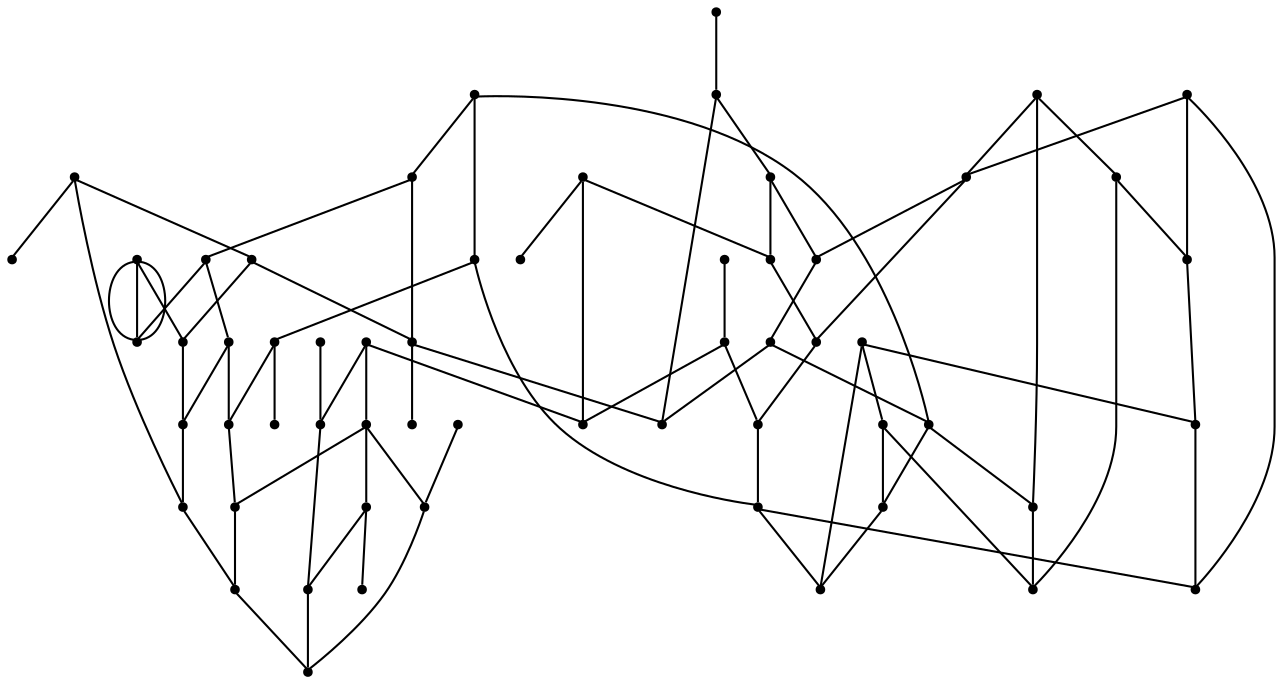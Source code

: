 graph {
  node [shape=point,comment="{\"directed\":false,\"doi\":\"10.1007/978-3-319-50106-2_22\",\"figure\":\"3 (2)\"}"]

  v0 [pos="1618.8505979186618,378.1387485002664"]
  v1 [pos="1618.8505979186618,353.47691883102556"]
  v2 [pos="1606.5195319586844,328.81483481123126"]
  v3 [pos="1606.5195319586844,291.8220903073702"]
  v4 [pos="1594.1883388218714,390.46991768544024"]
  v5 [pos="1606.5195319586844,390.46991768544024"]
  v6 [pos="1581.857272861894,304.15300514199055"]
  v7 [pos="1581.857272861894,291.8220903073702"]
  v8 [pos="1581.857272861894,328.8148348112313"]
  v9 [pos="1581.857272861894,316.483919976611"]
  v10 [pos="1581.857272861894,353.47691883102556"]
  v11 [pos="1581.857272861894,378.13874850026633"]
  v12 [pos="1569.5260797250812,254.8290914529556"]
  v13 [pos="1569.5260797250814,279.4909211221963"]
  v14 [pos="1569.525062310398,310.3184307654816"]
  v15 [pos="1557.195013765104,316.48391997661093"]
  v16 [pos="1557.195013765104,378.13874850026633"]
  v17 [pos="1544.8638206282908,390.46991768544024"]
  v18 [pos="1507.8734842271551,390.46775570573527"]
  v19 [pos="1495.5393024347104,390.46991768544024"]
  v20 [pos="1532.5327546683134,341.1460039964052"]
  v21 [pos="1520.2015615315006,279.4909211221963"]
  v22 [pos="1520.2015615315008,341.1460039964052"]
  v23 [pos="1507.8704955715232,415.13174735468095"]
  v24 [pos="1507.8704955715232,353.47691883102556"]
  v25 [pos="1483.2091585067897,402.80083252006057"]
  v26 [pos="1483.2091585067897,415.13174735468095"]
  v27 [pos="1470.8780925468122,396.63308594776873"]
  v28 [pos="1458.5468994099995,396.63308594776873"]
  v29 [pos="1470.8780925468122,378.13874850026633"]
  v30 [pos="1446.2179000735973,439.78938023978867"]
  v31 [pos="1396.8913152564414,439.7938313744752"]
  v32 [pos="1470.8780925468122,439.7938313744752"]
  v33 [pos="1470.8780925468122,421.29516996756297"]
  v34 [pos="1458.5468994099995,421.29516996756297"]
  v35 [pos="1446.215833450022,464.45566104371596"]
  v36 [pos="1446.2158334500218,427.46266218930134"]
  v37 [pos="1446.2179000735973,378.1388756755431"]
  v38 [pos="1446.2158334500218,390.46991768544024"]
  v39 [pos="1446.215833450022,353.4769188310256"]
  v40 [pos="1433.8846403132093,279.4909211221963"]
  v41 [pos="1433.8846403132093,304.15300514199055"]
  v42 [pos="1433.884640313209,341.1460039964052"]
  v43 [pos="1396.8913152564414,279.4909211221963"]
  v44 [pos="1421.5535743532319,304.15300514199055"]
  v45 [pos="1433.8846403132093,476.78657587833635"]
  v46 [pos="1384.562188743204,341.14587682112847"]
  v47 [pos="1372.2290561596512,341.1460039964052"]
  v48 [pos="1409.2223812164189,304.15300514199055"]
  v49 [pos="1396.8913152564414,304.15300514199055"]
  v50 [pos="1396.8913152564414,254.82909145295554"]
  v51 [pos="1396.8913152564414,378.13874850026633"]
  v52 [pos="1396.8913152564414,476.78657587833635"]
  v53 [pos="1384.5601221196287,365.80783366564594"]
  v54 [pos="1384.5601221196287,316.48391997661093"]
  v55 [pos="1359.8989122317305,316.48391997661093"]
  v56 [pos="1359.8989122317305,328.8148348112313"]
  v57 [pos="1359.8989122317305,353.47691883102556"]
  v58 [pos="1359.8989122317305,365.80783366564594"]

  v0 -- v1 [id="-1",pos="1618.8505979186618,378.1387485002664 1618.8505979186618,353.47691883102556 1618.8505979186618,353.47691883102556 1618.8505979186618,353.47691883102556"]
  v2 -- v3 [id="-2",pos="1606.5195319586844,328.81483481123126 1606.5195319586844,291.8220903073702 1606.5195319586844,291.8220903073702 1606.5195319586844,291.8220903073702"]
  v4 -- v45 [id="-3",pos="1594.1883388218714,390.46991768544024 1594.1873214071884,489.11774506351026 1594.1873214071884,489.11774506351026 1594.1873214071884,489.11774506351026 1433.882573689634,489.11774506351026 1433.882573689634,489.11774506351026 1433.882573689634,489.11774506351026 1433.8846403132093,476.78657587833635 1433.8846403132093,476.78657587833635 1433.8846403132093,476.78657587833635"]
  v4 -- v11 [id="-4",pos="1594.1883388218714,390.46991768544024 1594.1873214071884,378.13893926318144 1594.1873214071884,378.13893926318144 1594.1873214071884,378.13893926318144 1581.857272861894,378.13874850026633 1581.857272861894,378.13874850026633 1581.857272861894,378.13874850026633"]
  v58 -- v53 [id="-5",pos="1359.8989122317305,365.80783366564594 1384.5601221196287,365.80783366564594 1384.5601221196287,365.80783366564594 1384.5601221196287,365.80783366564594"]
  v58 -- v52 [id="-6",pos="1359.8989122317305,365.80783366564594 1347.5688000980185,365.80376405678965 1347.5688000980185,365.80376405678965 1347.5688000980185,365.80376405678965 1347.5688000980185,489.11367545465396 1347.5688000980185,489.11367545465396 1347.5688000980185,489.11367545465396 1396.893318291599,489.11367545465396 1396.893318291599,489.11367545465396 1396.893318291599,489.11367545465396 1396.8913152564414,476.78657587833635 1396.8913152564414,476.78657587833635 1396.8913152564414,476.78657587833635"]
  v55 -- v50 [id="-7",pos="1359.8989122317305,316.48391997661093 1347.5688000980185,316.48824393602075 1347.5688000980185,316.48824393602075 1347.5688000980185,316.48824393602075 1347.5688000980185,242.5022462271915 1347.5688000980185,242.5022462271915 1347.5688000980185,242.5022462271915 1396.893318291599,242.5022462271915 1396.893318291599,242.5022462271915 1396.893318291599,242.5022462271915 1396.8913152564414,254.82909145295554 1396.8913152564414,254.82909145295554 1396.8913152564414,254.82909145295554"]
  v54 -- v49 [id="-8",pos="1384.5601221196287,316.48391997661093 1396.893318291599,316.48824393602075 1396.893318291599,316.48824393602075 1396.893318291599,316.48824393602075 1396.8913152564414,304.15300514199055 1396.8913152564414,304.15300514199055 1396.8913152564414,304.15300514199055"]
  v57 -- v58 [id="-11",pos="1359.8989122317305,353.47691883102556 1359.8989122317305,365.80783366564594 1359.8989122317305,365.80783366564594 1359.8989122317305,365.80783366564594"]
  v51 -- v37 [id="-12",pos="1396.8913152564414,378.13874850026633 1446.2179000735973,378.1388756755431 1446.2179000735973,378.1388756755431 1446.2179000735973,378.1388756755431"]
  v37 -- v29 [id="-13",pos="1446.2179000735973,378.1388756755431 1470.8780925468122,378.13874850026633 1470.8780925468122,378.13874850026633 1470.8780925468122,378.13874850026633"]
  v50 -- v12 [id="-14",pos="1396.8913152564414,254.82909145295554 1569.5260797250812,254.8290914529556 1569.5260797250812,254.8290914529556 1569.5260797250812,254.8290914529556"]
  v52 -- v45 [id="-15",pos="1396.8913152564414,476.78657587833635 1433.8846403132093,476.78657587833635 1433.8846403132093,476.78657587833635 1433.8846403132093,476.78657587833635"]
  v31 -- v51 [id="-17",pos="1396.8913152564414,439.7938313744752 1396.8913152564414,378.13874850026633 1396.8913152564414,378.13874850026633 1396.8913152564414,378.13874850026633"]
  v52 -- v31 [id="-18",pos="1396.8913152564414,476.78657587833635 1396.8913152564414,439.7938313744752 1396.8913152564414,439.7938313744752 1396.8913152564414,439.7938313744752"]
  v51 -- v53 [id="-20",pos="1396.8913152564414,378.13874850026633 1396.893318291599,365.80376405678965 1396.893318291599,365.80376405678965 1396.893318291599,365.80376405678965 1384.5601221196287,365.80783366564594 1384.5601221196287,365.80783366564594 1384.5601221196287,365.80783366564594"]
  v55 -- v56 [id="-21",pos="1359.8989122317305,316.48391997661093 1359.8989122317305,328.8148348112313 1359.8989122317305,328.8148348112313 1359.8989122317305,328.8148348112313"]
  v43 -- v50 [id="-22",pos="1396.8913152564414,279.4909211221963 1396.8913152564414,254.82909145295554 1396.8913152564414,254.82909145295554 1396.8913152564414,254.82909145295554"]
  v55 -- v54 [id="-23",pos="1359.8989122317305,316.48391997661093 1384.5601221196287,316.48391997661093 1384.5601221196287,316.48391997661093 1384.5601221196287,316.48391997661093"]
  v54 -- v46 [id="-24",pos="1384.5601221196287,316.48391997661093 1384.562188743204,341.14587682112847 1384.562188743204,341.14587682112847 1384.562188743204,341.14587682112847"]
  v49 -- v43 [id="-25",pos="1396.8913152564414,304.15300514199055 1396.8913152564414,279.4909211221963 1396.8913152564414,279.4909211221963 1396.8913152564414,279.4909211221963"]
  v46 -- v53 [id="-27",pos="1384.562188743204,341.14587682112847 1384.5601221196287,365.80783366564594 1384.5601221196287,365.80783366564594 1384.5601221196287,365.80783366564594"]
  v48 -- v44 [id="-29",pos="1409.2223812164189,304.15300514199055 1409.2203145928438,316.48391997661093 1409.2203145928438,316.48391997661093 1409.2203145928438,316.48391997661093 1421.5515077296566,316.48391997661093 1421.5515077296566,316.48391997661093 1421.5515077296566,316.48391997661093 1421.5535743532319,304.15300514199055 1421.5535743532319,304.15300514199055 1421.5535743532319,304.15300514199055"]
  v48 -- v49 [id="-30",pos="1409.2223812164189,304.15300514199055 1396.8913152564414,304.15300514199055 1396.8913152564414,304.15300514199055 1396.8913152564414,304.15300514199055"]
  v48 -- v44 [id="-31",pos="1409.2223812164189,304.15300514199055 1421.5535743532319,304.15300514199055 1421.5535743532319,304.15300514199055 1421.5535743532319,304.15300514199055"]
  v48 -- v44 [id="-33",pos="1409.2223812164189,304.15300514199055 1409.224511428412,291.8220903073702 1409.224511428412,291.8220903073702 1409.224511428412,291.8220903073702 1421.5557045652247,291.8220903073702 1421.5557045652247,291.8220903073702 1421.5557045652247,291.8220903073702 1421.5535743532319,304.15300514199055 1421.5535743532319,304.15300514199055 1421.5535743532319,304.15300514199055"]
  v46 -- v47 [id="-35",pos="1384.562188743204,341.14587682112847 1372.2290561596512,341.1460039964052 1372.2290561596512,341.1460039964052 1372.2290561596512,341.1460039964052"]
  v45 -- v35 [id="-36",pos="1433.8846403132093,476.78657587833635 1433.882573689634,464.4557882189927 1433.882573689634,464.4557882189927 1433.882573689634,464.4557882189927 1446.215833450022,464.45566104371596 1446.215833450022,464.45566104371596 1446.215833450022,464.45566104371596"]
  v35 -- v17 [id="-37",pos="1446.215833450022,464.45566104371596 1544.8628032136078,464.4557882189927 1544.8628032136078,464.4557882189927 1544.8628032136078,464.4557882189927 1544.8638206282908,390.46991768544024 1544.8638206282908,390.46991768544024 1544.8638206282908,390.46991768544024"]
  v36 -- v38 [id="-38",pos="1446.2158334500218,427.46266218930134 1433.882573689634,427.46266218930134 1433.882573689634,427.46266218930134 1433.882573689634,427.46266218930134 1433.882573689634,390.46972692252507 1433.882573689634,390.46972692252507 1433.882573689634,390.46972692252507 1446.2158334500218,390.46991768544024 1446.2158334500218,390.46991768544024 1446.2158334500218,390.46991768544024"]
  v38 -- v28 [id="-39",pos="1446.2158334500218,390.46991768544024 1458.5448327864242,390.46972692252507 1458.5448327864242,390.46972692252507 1458.5448327864242,390.46972692252507 1458.5468994099995,396.63308594776873 1458.5468994099995,396.63308594776873 1458.5468994099995,396.63308594776873"]
  v39 -- v42 [id="-40",pos="1446.215833450022,353.4769188310256 1433.882573689634,353.47691883102556 1433.882573689634,353.47691883102556 1433.882573689634,353.47691883102556 1433.884640313209,341.1460039964052 1433.884640313209,341.1460039964052 1433.884640313209,341.1460039964052"]
  v24 -- v22 [id="-41",pos="1507.8704955715232,353.47691883102556 1520.2005441168176,353.47691883102556 1520.2005441168176,353.47691883102556 1520.2005441168176,353.47691883102556 1520.2015615315008,341.1460039964052 1520.2015615315008,341.1460039964052 1520.2015615315008,341.1460039964052"]
  v42 -- v41 [id="-42",pos="1433.884640313209,341.1460039964052 1433.8846403132093,304.15300514199055 1433.8846403132093,304.15300514199055 1433.8846403132093,304.15300514199055"]
  v40 -- v21 [id="-43",pos="1433.8846403132093,279.4909211221963 1433.882573689634,267.16006987521433 1433.882573689634,267.16006987521433 1433.882573689634,267.16006987521433 1520.2005441168176,267.16006987521433 1520.2005441168176,267.16006987521433 1520.2005441168176,267.16006987521433 1520.2015615315006,279.4909211221963 1520.2015615315006,279.4909211221963 1520.2015615315006,279.4909211221963"]
  v41 -- v44 [id="-44",pos="1433.8846403132093,304.15300514199055 1421.5535743532319,304.15300514199055 1421.5535743532319,304.15300514199055 1421.5535743532319,304.15300514199055"]
  v36 -- v34 [id="-46",pos="1446.2158334500218,427.46266218930134 1458.5490296219923,427.45859258044504 1458.5490296219923,427.45859258044504 1458.5490296219923,427.45859258044504 1458.5468994099995,421.29516996756297 1458.5468994099995,421.29516996756297 1458.5468994099995,421.29516996756297"]
  v39 -- v24 [id="-48",pos="1446.215833450022,353.4769188310256 1507.8704955715232,353.47691883102556 1507.8704955715232,353.47691883102556 1507.8704955715232,353.47691883102556"]
  v39 -- v37 [id="-52",pos="1446.215833450022,353.4769188310256 1446.2179000735973,378.1388756755431 1446.2179000735973,378.1388756755431 1446.2179000735973,378.1388756755431"]
  v36 -- v30 [id="-53",pos="1446.2158334500218,427.46266218930134 1446.2179000735973,439.78938023978867 1446.2179000735973,439.78938023978867 1446.2179000735973,439.78938023978867"]
  v30 -- v35 [id="-54",pos="1446.2179000735973,439.78938023978867 1446.215833450022,464.45566104371596 1446.215833450022,464.45566104371596 1446.215833450022,464.45566104371596"]
  v34 -- v28 [id="-56",pos="1458.5468994099995,421.29516996756297 1458.5468994099995,396.63308594776873 1458.5468994099995,396.63308594776873 1458.5468994099995,396.63308594776873"]
  v34 -- v33 [id="-57",pos="1458.5468994099995,421.29516996756297 1470.8780925468122,421.29516996756297 1470.8780925468122,421.29516996756297 1470.8780925468122,421.29516996756297"]
  v41 -- v40 [id="-58",pos="1433.8846403132093,304.15300514199055 1433.8846403132093,279.4909211221963 1433.8846403132093,279.4909211221963 1433.8846403132093,279.4909211221963"]
  v42 -- v46 [id="-61",pos="1433.884640313209,341.1460039964052 1384.562188743204,341.14587682112847 1384.562188743204,341.14587682112847 1384.562188743204,341.14587682112847"]
  v32 -- v33 [id="-62",pos="1470.8780925468122,439.7938313744752 1470.8780925468122,421.29516996756297 1470.8780925468122,421.29516996756297 1470.8780925468122,421.29516996756297"]
  v33 -- v26 [id="-63",pos="1470.8780925468122,421.29516996756297 1470.8760259232372,415.1322242619688 1470.8760259232372,415.1322242619688 1470.8760259232372,415.1322242619688 1483.2091585067897,415.13174735468095 1483.2091585067897,415.13174735468095 1483.2091585067897,415.13174735468095"]
  v32 -- v30 [id="-67",pos="1470.8780925468122,439.7938313744752 1446.2179000735973,439.78938023978867 1446.2179000735973,439.78938023978867 1446.2179000735973,439.78938023978867"]
  v32 -- v23 [id="-68",pos="1470.8780925468122,439.7938313744752 1470.8760259232372,452.1206766002393 1470.8760259232372,452.1206766002393 1470.8760259232372,452.1206766002393 1520.2005441168176,452.1206766002393 1520.2005441168176,452.1206766002393 1520.2005441168176,452.1206766002393 1520.2005441168176,415.12767774582466 1520.2005441168176,415.12767774582466 1520.2005441168176,415.12767774582466 1507.8704955715232,415.13174735468095 1507.8704955715232,415.13174735468095 1507.8704955715232,415.13174735468095"]
  v25 -- v19 [id="-70",pos="1483.2091585067897,402.80083252006057 1495.5382850200274,402.80083252006057 1495.5382850200274,402.80083252006057 1495.5382850200274,402.80083252006057 1495.5393024347104,390.46991768544024 1495.5393024347104,390.46991768544024 1495.5393024347104,390.46991768544024"]
  v27 -- v29 [id="-71",pos="1470.8780925468122,396.63308594776873 1470.8780925468122,378.13874850026633 1470.8780925468122,378.13874850026633 1470.8780925468122,378.13874850026633"]
  v25 -- v27 [id="-72",pos="1483.2091585067897,402.80083252006057 1470.8760259232372,402.79625421009723 1470.8760259232372,402.79625421009723 1470.8760259232372,402.79625421009723 1470.8780925468122,396.63308594776873 1470.8780925468122,396.63308594776873 1470.8780925468122,396.63308594776873"]
  v27 -- v28 [id="-75",pos="1470.8780925468122,396.63308594776873 1458.5468994099995,396.63308594776873 1458.5468994099995,396.63308594776873 1458.5468994099995,396.63308594776873"]
  v26 -- v23 [id="-76",pos="1483.2091585067897,415.13174735468095 1507.8704955715232,415.13174735468095 1507.8704955715232,415.13174735468095 1507.8704955715232,415.13174735468095"]
  v25 -- v26 [id="-78",pos="1483.2091585067897,402.80083252006057 1483.2091585067897,415.13174735468095 1483.2091585067897,415.13174735468095 1483.2091585067897,415.13174735468095"]
  v29 -- v19 [id="-79",pos="1470.8780925468122,378.13874850026633 1470.8760259232372,365.80872389258326 1470.8760259232372,365.80872389258326 1470.8760259232372,365.80872389258326 1495.5382850200274,365.80872389258326 1495.5382850200274,365.80872389258326 1495.5382850200274,365.80872389258326 1495.5393024347104,390.46991768544024 1495.5393024347104,390.46991768544024 1495.5393024347104,390.46991768544024"]
  v24 -- v18 [id="-81",pos="1507.8704955715232,353.47691883102556 1507.8734842271551,390.46775570573527 1507.8734842271551,390.46775570573527 1507.8734842271551,390.46775570573527"]
  v22 -- v20 [id="-82",pos="1520.2015615315008,341.1460039964052 1532.5327546683134,341.1460039964052 1532.5327546683134,341.1460039964052 1532.5327546683134,341.1460039964052"]
  v21 -- v13 [id="-83",pos="1520.2015615315006,279.4909211221963 1569.5260797250814,279.4909211221963 1569.5260797250814,279.4909211221963 1569.5260797250814,279.4909211221963"]
  v30 -- v31 [id="-85",pos="1446.2179000735973,439.78938023978867 1396.8913152564414,439.7938313744752 1396.8913152564414,439.7938313744752 1396.8913152564414,439.7938313744752"]
  v22 -- v21 [id="-86",pos="1520.2015615315008,341.1460039964052 1520.2015615315006,279.4909211221963 1520.2015615315006,279.4909211221963 1520.2015615315006,279.4909211221963"]
  v40 -- v43 [id="-87",pos="1433.8846403132093,279.4909211221963 1396.8913152564414,279.4909211221963 1396.8913152564414,279.4909211221963 1396.8913152564414,279.4909211221963"]
  v37 -- v38 [id="-90",pos="1446.2179000735973,378.1388756755431 1446.2158334500218,390.46991768544024 1446.2158334500218,390.46991768544024 1446.2158334500218,390.46991768544024"]
  v18 -- v23 [id="-91",pos="1507.8734842271551,390.46775570573527 1507.8704955715232,415.13174735468095 1507.8704955715232,415.13174735468095 1507.8704955715232,415.13174735468095"]
  v16 -- v17 [id="-95",pos="1557.195013765104,378.13874850026633 1544.8628032136078,378.13893926318144 1544.8628032136078,378.13893926318144 1544.8628032136078,378.13893926318144 1544.8638206282908,390.46991768544024 1544.8638206282908,390.46991768544024 1544.8638206282908,390.46991768544024"]
  v16 -- v11 [id="-96",pos="1557.195013765104,378.13874850026633 1581.857272861894,378.13874850026633 1581.857272861894,378.13874850026633 1581.857272861894,378.13874850026633"]
  v18 -- v19 [id="-97",pos="1507.8734842271551,390.46775570573527 1495.5393024347104,390.46991768544024 1495.5393024347104,390.46991768544024 1495.5393024347104,390.46991768544024"]
  v15 -- v16 [id="-99",pos="1557.195013765104,316.48391997661093 1557.195013765104,378.13874850026633 1557.195013765104,378.13874850026633 1557.195013765104,378.13874850026633"]
  v10 -- v14 [id="-100",pos="1581.857272861894,353.47691883102556 1569.5250623103982,353.47691883102556 1569.5250623103982,353.47691883102556 1569.5250623103982,353.47691883102556 1569.525062310398,310.3184307654816 1569.525062310398,310.3184307654816 1569.525062310398,310.3184307654816"]
  v10 -- v1 [id="-101",pos="1581.857272861894,353.47691883102556 1618.8505979186618,353.47691883102556 1618.8505979186618,353.47691883102556 1618.8505979186618,353.47691883102556"]
  v1 -- v2 [id="-104",pos="1618.8505979186618,353.47691883102556 1631.1807736407914,353.47691883102556 1631.1807736407914,353.47691883102556 1631.1807736407914,353.47691883102556 1631.1807736407914,328.8149619865081 1631.1807736407914,328.8149619865081 1631.1807736407914,328.8149619865081 1606.5195319586844,328.81483481123126 1606.5195319586844,328.81483481123126 1606.5195319586844,328.81483481123126"]
  v14 -- v8 [id="-105",pos="1569.525062310398,310.3184307654816 1581.857272861894,328.8148348112313 1581.857272861894,328.8148348112313 1581.857272861894,328.8148348112313"]
  v8 -- v2 [id="-106",pos="1581.857272861894,328.8148348112313 1606.5195319586844,328.81483481123126 1606.5195319586844,328.81483481123126 1606.5195319586844,328.81483481123126"]
  v14 -- v7 [id="-110",pos="1569.525062310398,310.3184307654816 1581.857272861894,291.8220903073702 1581.857272861894,291.8220903073702 1581.857272861894,291.8220903073702"]
  v14 -- v13 [id="-111",pos="1569.525062310398,310.3184307654816 1569.5260797250814,279.4909211221963 1569.5260797250814,279.4909211221963 1569.5260797250814,279.4909211221963"]
  v13 -- v12 [id="-112",pos="1569.5260797250814,279.4909211221963 1569.5260797250812,254.8290914529556 1569.5260797250812,254.8290914529556 1569.5260797250812,254.8290914529556"]
  v12 -- v3 [id="-113",pos="1569.5260797250812,254.8290914529556 1569.5250623103982,242.5022462271915 1569.5250623103982,242.5022462271915 1569.5250623103982,242.5022462271915 1618.8495805039786,242.5022462271915 1618.8495805039786,242.5022462271915 1618.8495805039786,242.5022462271915 1618.8495805039786,291.8261599162265 1618.8495805039786,291.8261599162265 1618.8495805039786,291.8261599162265 1606.5195319586844,291.8220903073702 1606.5195319586844,291.8220903073702 1606.5195319586844,291.8220903073702"]
  v7 -- v3 [id="-117",pos="1581.857272861894,291.8220903073702 1606.5195319586844,291.8220903073702 1606.5195319586844,291.8220903073702 1606.5195319586844,291.8220903073702"]
  v6 -- v7 [id="-118",pos="1581.857272861894,304.15300514199055 1581.857272861894,291.8220903073702 1581.857272861894,291.8220903073702 1581.857272861894,291.8220903073702"]
  v4 -- v5 [id="-120",pos="1594.1883388218714,390.46991768544024 1606.5195319586844,390.46991768544024 1606.5195319586844,390.46991768544024 1606.5195319586844,390.46991768544024"]
  v17 -- v18 [id="-123",pos="1544.8638206282908,390.46991768544024 1507.8734842271551,390.46775570573527 1507.8734842271551,390.46775570573527 1507.8734842271551,390.46775570573527"]
  v8 -- v9 [id="-126",pos="1581.857272861894,328.8148348112313 1581.857272861894,316.483919976611 1581.857272861894,316.483919976611 1581.857272861894,316.483919976611"]
  v10 -- v11 [id="-127",pos="1581.857272861894,353.47691883102556 1581.857272861894,378.13874850026633 1581.857272861894,378.13874850026633 1581.857272861894,378.13874850026633"]
}